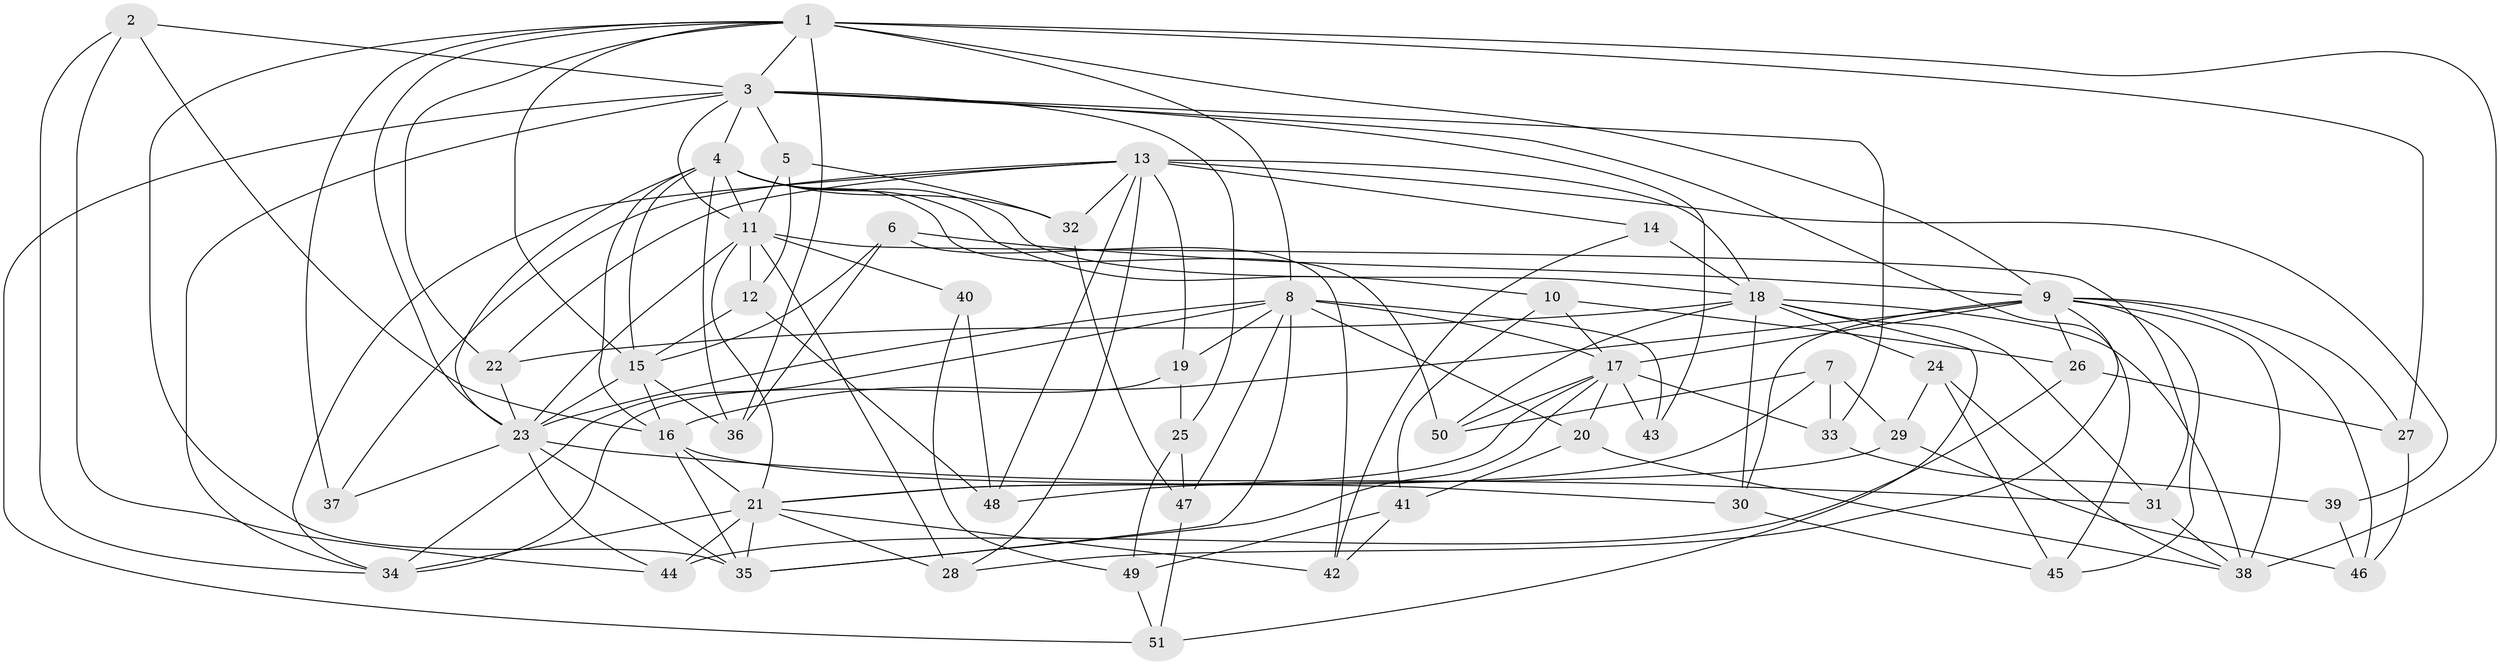 // original degree distribution, {4: 1.0}
// Generated by graph-tools (version 1.1) at 2025/54/03/04/25 22:54:00]
// undirected, 51 vertices, 138 edges
graph export_dot {
  node [color=gray90,style=filled];
  1;
  2;
  3;
  4;
  5;
  6;
  7;
  8;
  9;
  10;
  11;
  12;
  13;
  14;
  15;
  16;
  17;
  18;
  19;
  20;
  21;
  22;
  23;
  24;
  25;
  26;
  27;
  28;
  29;
  30;
  31;
  32;
  33;
  34;
  35;
  36;
  37;
  38;
  39;
  40;
  41;
  42;
  43;
  44;
  45;
  46;
  47;
  48;
  49;
  50;
  51;
  1 -- 3 [weight=1.0];
  1 -- 8 [weight=1.0];
  1 -- 9 [weight=1.0];
  1 -- 15 [weight=1.0];
  1 -- 22 [weight=1.0];
  1 -- 23 [weight=1.0];
  1 -- 27 [weight=1.0];
  1 -- 35 [weight=1.0];
  1 -- 36 [weight=1.0];
  1 -- 37 [weight=1.0];
  1 -- 38 [weight=2.0];
  2 -- 3 [weight=1.0];
  2 -- 16 [weight=1.0];
  2 -- 34 [weight=1.0];
  2 -- 44 [weight=1.0];
  3 -- 4 [weight=2.0];
  3 -- 5 [weight=1.0];
  3 -- 11 [weight=1.0];
  3 -- 25 [weight=1.0];
  3 -- 33 [weight=1.0];
  3 -- 34 [weight=1.0];
  3 -- 43 [weight=1.0];
  3 -- 45 [weight=1.0];
  3 -- 51 [weight=1.0];
  4 -- 10 [weight=1.0];
  4 -- 11 [weight=1.0];
  4 -- 15 [weight=2.0];
  4 -- 16 [weight=1.0];
  4 -- 18 [weight=1.0];
  4 -- 23 [weight=1.0];
  4 -- 32 [weight=1.0];
  4 -- 36 [weight=1.0];
  4 -- 50 [weight=1.0];
  5 -- 11 [weight=1.0];
  5 -- 12 [weight=1.0];
  5 -- 32 [weight=1.0];
  6 -- 9 [weight=1.0];
  6 -- 15 [weight=1.0];
  6 -- 36 [weight=1.0];
  6 -- 42 [weight=1.0];
  7 -- 21 [weight=1.0];
  7 -- 29 [weight=1.0];
  7 -- 33 [weight=1.0];
  7 -- 50 [weight=1.0];
  8 -- 17 [weight=1.0];
  8 -- 19 [weight=1.0];
  8 -- 20 [weight=1.0];
  8 -- 23 [weight=1.0];
  8 -- 34 [weight=1.0];
  8 -- 35 [weight=1.0];
  8 -- 43 [weight=2.0];
  8 -- 47 [weight=1.0];
  9 -- 16 [weight=1.0];
  9 -- 17 [weight=2.0];
  9 -- 26 [weight=1.0];
  9 -- 27 [weight=1.0];
  9 -- 28 [weight=1.0];
  9 -- 30 [weight=1.0];
  9 -- 38 [weight=1.0];
  9 -- 45 [weight=1.0];
  9 -- 46 [weight=1.0];
  10 -- 17 [weight=1.0];
  10 -- 26 [weight=1.0];
  10 -- 41 [weight=1.0];
  11 -- 12 [weight=1.0];
  11 -- 21 [weight=1.0];
  11 -- 23 [weight=1.0];
  11 -- 28 [weight=1.0];
  11 -- 31 [weight=1.0];
  11 -- 40 [weight=2.0];
  12 -- 15 [weight=1.0];
  12 -- 48 [weight=1.0];
  13 -- 14 [weight=1.0];
  13 -- 18 [weight=1.0];
  13 -- 19 [weight=1.0];
  13 -- 22 [weight=1.0];
  13 -- 28 [weight=1.0];
  13 -- 32 [weight=1.0];
  13 -- 34 [weight=1.0];
  13 -- 37 [weight=2.0];
  13 -- 39 [weight=2.0];
  13 -- 48 [weight=1.0];
  14 -- 18 [weight=2.0];
  14 -- 42 [weight=1.0];
  15 -- 16 [weight=1.0];
  15 -- 23 [weight=1.0];
  15 -- 36 [weight=1.0];
  16 -- 21 [weight=2.0];
  16 -- 30 [weight=1.0];
  16 -- 35 [weight=1.0];
  17 -- 20 [weight=1.0];
  17 -- 21 [weight=1.0];
  17 -- 33 [weight=1.0];
  17 -- 35 [weight=1.0];
  17 -- 43 [weight=1.0];
  17 -- 50 [weight=1.0];
  18 -- 22 [weight=1.0];
  18 -- 24 [weight=1.0];
  18 -- 30 [weight=1.0];
  18 -- 31 [weight=1.0];
  18 -- 38 [weight=2.0];
  18 -- 50 [weight=1.0];
  18 -- 51 [weight=1.0];
  19 -- 25 [weight=1.0];
  19 -- 34 [weight=1.0];
  20 -- 38 [weight=1.0];
  20 -- 41 [weight=1.0];
  21 -- 28 [weight=1.0];
  21 -- 34 [weight=1.0];
  21 -- 35 [weight=1.0];
  21 -- 42 [weight=1.0];
  21 -- 44 [weight=1.0];
  22 -- 23 [weight=1.0];
  23 -- 31 [weight=1.0];
  23 -- 35 [weight=1.0];
  23 -- 37 [weight=1.0];
  23 -- 44 [weight=1.0];
  24 -- 29 [weight=1.0];
  24 -- 38 [weight=1.0];
  24 -- 45 [weight=1.0];
  25 -- 47 [weight=1.0];
  25 -- 49 [weight=1.0];
  26 -- 27 [weight=1.0];
  26 -- 44 [weight=1.0];
  27 -- 46 [weight=1.0];
  29 -- 46 [weight=1.0];
  29 -- 48 [weight=1.0];
  30 -- 45 [weight=1.0];
  31 -- 38 [weight=1.0];
  32 -- 47 [weight=1.0];
  33 -- 39 [weight=1.0];
  39 -- 46 [weight=1.0];
  40 -- 48 [weight=1.0];
  40 -- 49 [weight=1.0];
  41 -- 42 [weight=1.0];
  41 -- 49 [weight=1.0];
  47 -- 51 [weight=1.0];
  49 -- 51 [weight=1.0];
}
